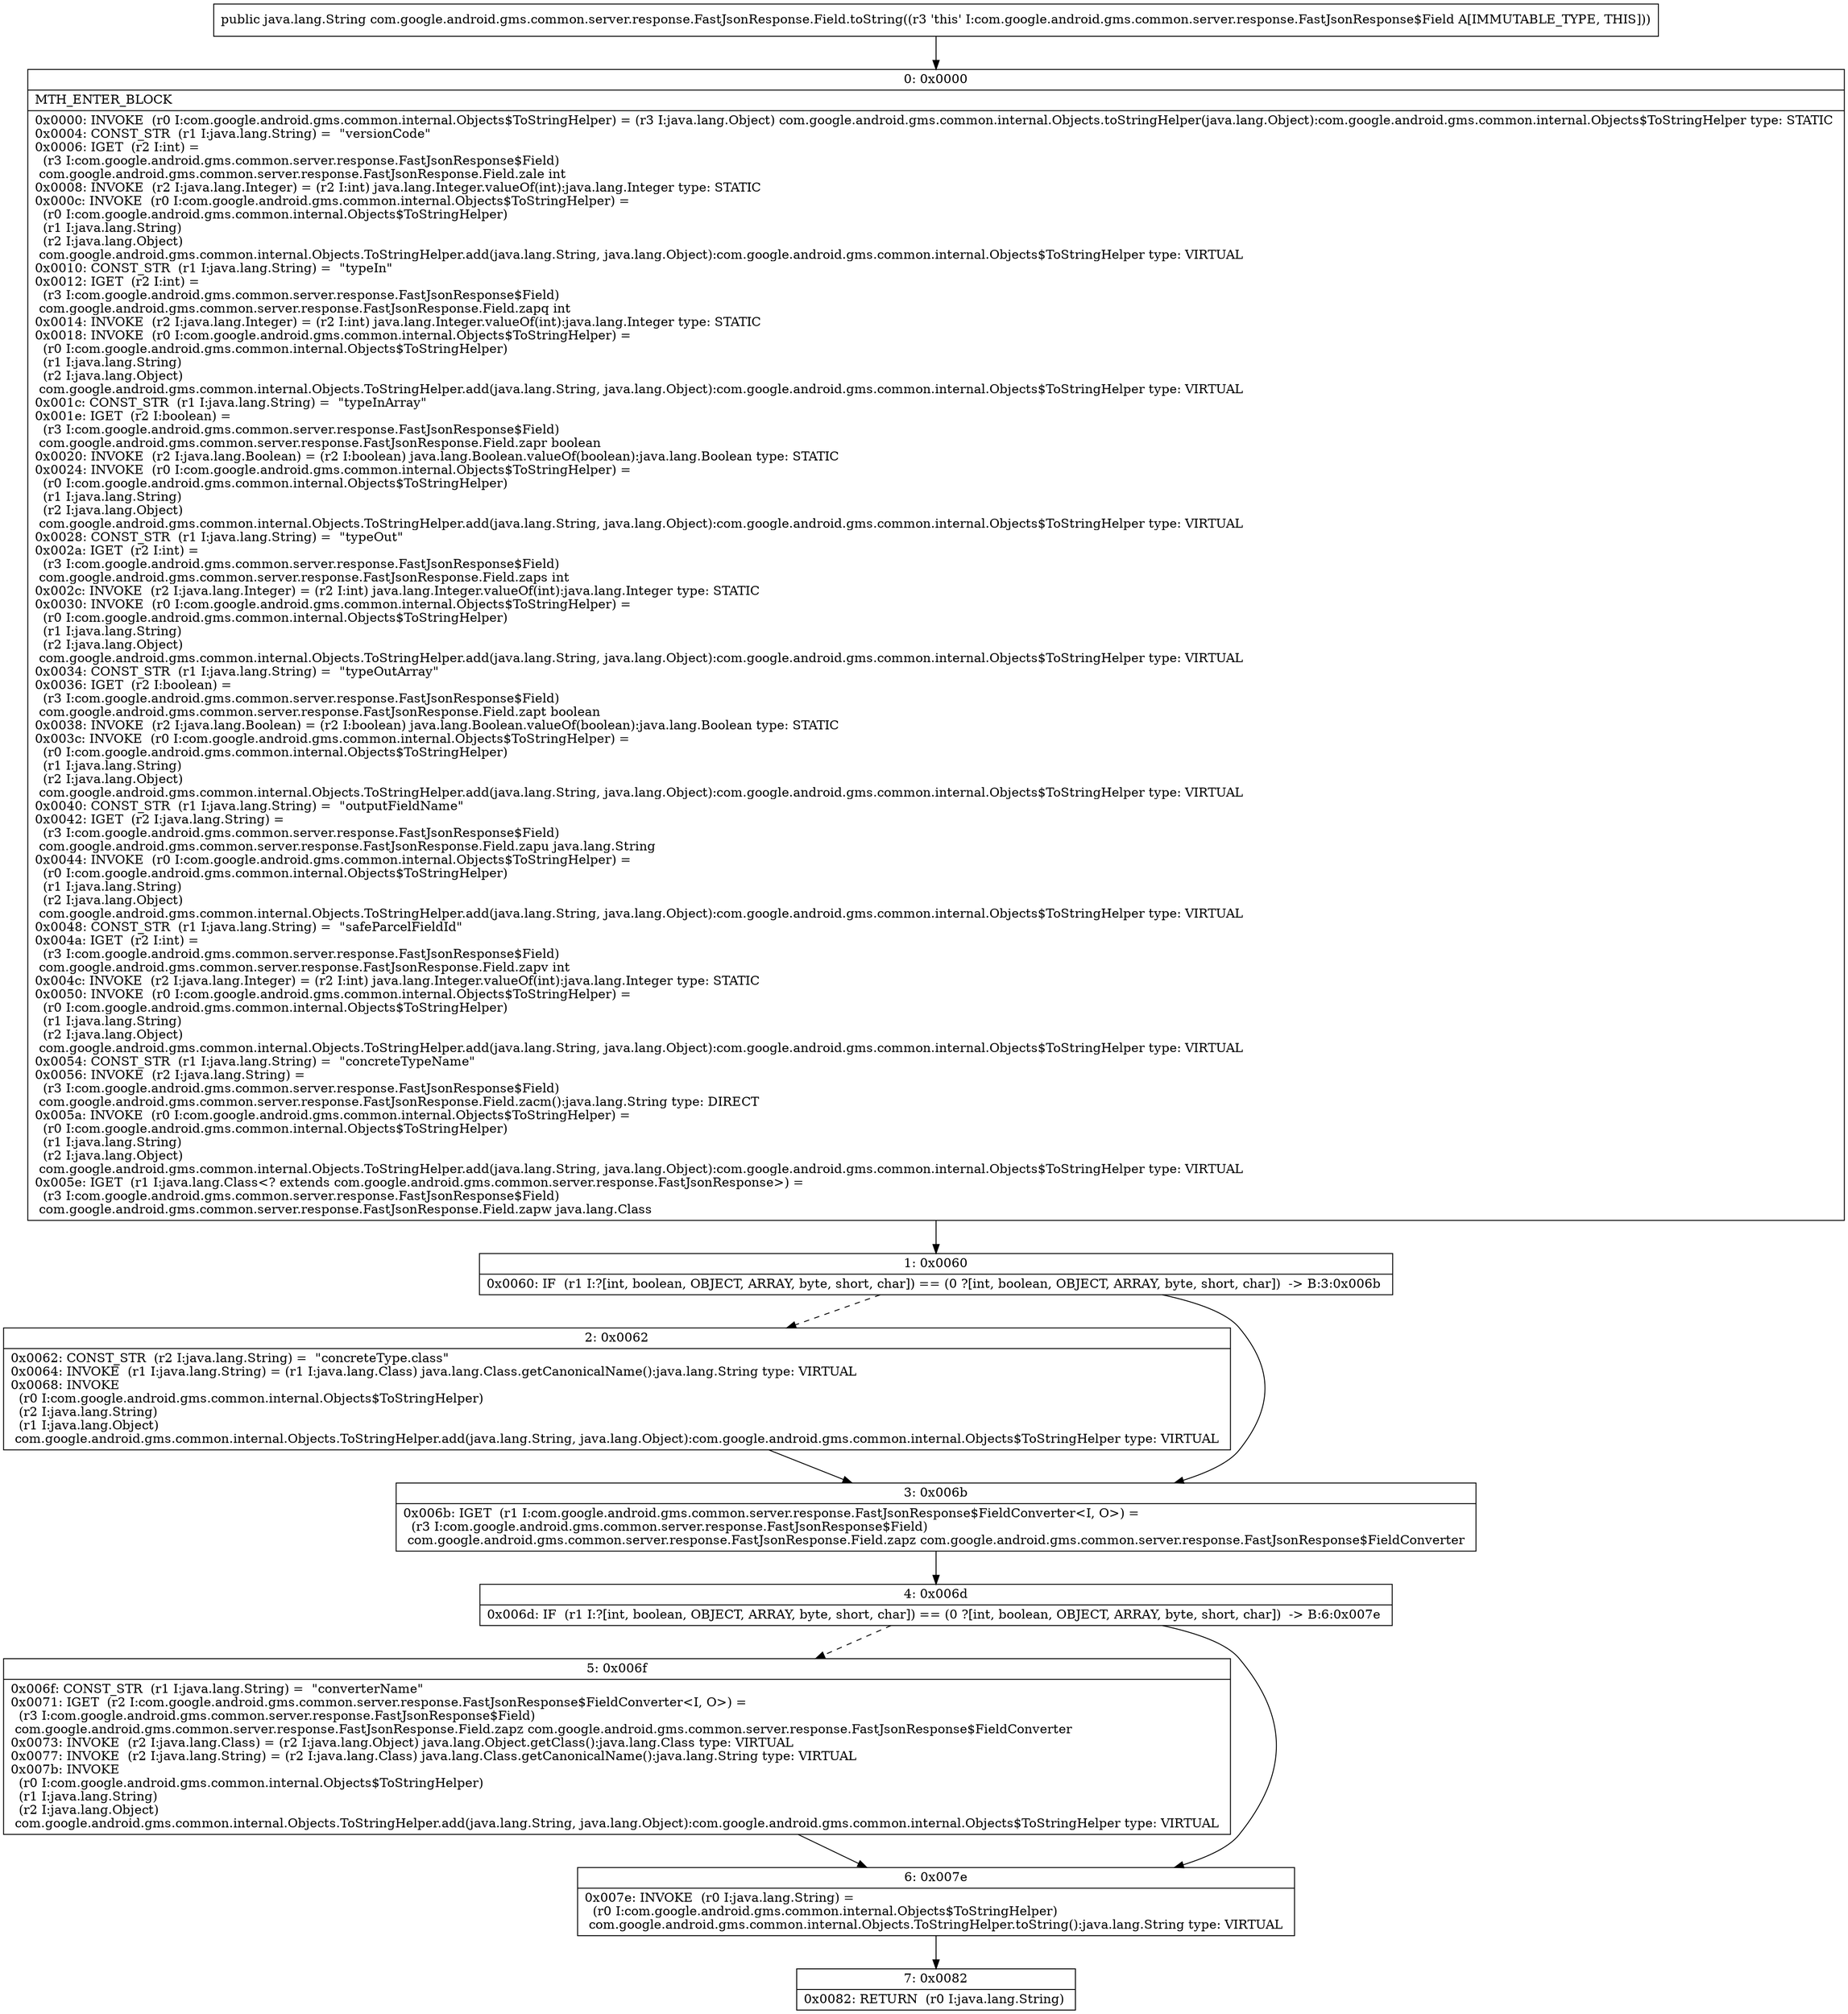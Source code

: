 digraph "CFG forcom.google.android.gms.common.server.response.FastJsonResponse.Field.toString()Ljava\/lang\/String;" {
Node_0 [shape=record,label="{0\:\ 0x0000|MTH_ENTER_BLOCK\l|0x0000: INVOKE  (r0 I:com.google.android.gms.common.internal.Objects$ToStringHelper) = (r3 I:java.lang.Object) com.google.android.gms.common.internal.Objects.toStringHelper(java.lang.Object):com.google.android.gms.common.internal.Objects$ToStringHelper type: STATIC \l0x0004: CONST_STR  (r1 I:java.lang.String) =  \"versionCode\" \l0x0006: IGET  (r2 I:int) = \l  (r3 I:com.google.android.gms.common.server.response.FastJsonResponse$Field)\l com.google.android.gms.common.server.response.FastJsonResponse.Field.zale int \l0x0008: INVOKE  (r2 I:java.lang.Integer) = (r2 I:int) java.lang.Integer.valueOf(int):java.lang.Integer type: STATIC \l0x000c: INVOKE  (r0 I:com.google.android.gms.common.internal.Objects$ToStringHelper) = \l  (r0 I:com.google.android.gms.common.internal.Objects$ToStringHelper)\l  (r1 I:java.lang.String)\l  (r2 I:java.lang.Object)\l com.google.android.gms.common.internal.Objects.ToStringHelper.add(java.lang.String, java.lang.Object):com.google.android.gms.common.internal.Objects$ToStringHelper type: VIRTUAL \l0x0010: CONST_STR  (r1 I:java.lang.String) =  \"typeIn\" \l0x0012: IGET  (r2 I:int) = \l  (r3 I:com.google.android.gms.common.server.response.FastJsonResponse$Field)\l com.google.android.gms.common.server.response.FastJsonResponse.Field.zapq int \l0x0014: INVOKE  (r2 I:java.lang.Integer) = (r2 I:int) java.lang.Integer.valueOf(int):java.lang.Integer type: STATIC \l0x0018: INVOKE  (r0 I:com.google.android.gms.common.internal.Objects$ToStringHelper) = \l  (r0 I:com.google.android.gms.common.internal.Objects$ToStringHelper)\l  (r1 I:java.lang.String)\l  (r2 I:java.lang.Object)\l com.google.android.gms.common.internal.Objects.ToStringHelper.add(java.lang.String, java.lang.Object):com.google.android.gms.common.internal.Objects$ToStringHelper type: VIRTUAL \l0x001c: CONST_STR  (r1 I:java.lang.String) =  \"typeInArray\" \l0x001e: IGET  (r2 I:boolean) = \l  (r3 I:com.google.android.gms.common.server.response.FastJsonResponse$Field)\l com.google.android.gms.common.server.response.FastJsonResponse.Field.zapr boolean \l0x0020: INVOKE  (r2 I:java.lang.Boolean) = (r2 I:boolean) java.lang.Boolean.valueOf(boolean):java.lang.Boolean type: STATIC \l0x0024: INVOKE  (r0 I:com.google.android.gms.common.internal.Objects$ToStringHelper) = \l  (r0 I:com.google.android.gms.common.internal.Objects$ToStringHelper)\l  (r1 I:java.lang.String)\l  (r2 I:java.lang.Object)\l com.google.android.gms.common.internal.Objects.ToStringHelper.add(java.lang.String, java.lang.Object):com.google.android.gms.common.internal.Objects$ToStringHelper type: VIRTUAL \l0x0028: CONST_STR  (r1 I:java.lang.String) =  \"typeOut\" \l0x002a: IGET  (r2 I:int) = \l  (r3 I:com.google.android.gms.common.server.response.FastJsonResponse$Field)\l com.google.android.gms.common.server.response.FastJsonResponse.Field.zaps int \l0x002c: INVOKE  (r2 I:java.lang.Integer) = (r2 I:int) java.lang.Integer.valueOf(int):java.lang.Integer type: STATIC \l0x0030: INVOKE  (r0 I:com.google.android.gms.common.internal.Objects$ToStringHelper) = \l  (r0 I:com.google.android.gms.common.internal.Objects$ToStringHelper)\l  (r1 I:java.lang.String)\l  (r2 I:java.lang.Object)\l com.google.android.gms.common.internal.Objects.ToStringHelper.add(java.lang.String, java.lang.Object):com.google.android.gms.common.internal.Objects$ToStringHelper type: VIRTUAL \l0x0034: CONST_STR  (r1 I:java.lang.String) =  \"typeOutArray\" \l0x0036: IGET  (r2 I:boolean) = \l  (r3 I:com.google.android.gms.common.server.response.FastJsonResponse$Field)\l com.google.android.gms.common.server.response.FastJsonResponse.Field.zapt boolean \l0x0038: INVOKE  (r2 I:java.lang.Boolean) = (r2 I:boolean) java.lang.Boolean.valueOf(boolean):java.lang.Boolean type: STATIC \l0x003c: INVOKE  (r0 I:com.google.android.gms.common.internal.Objects$ToStringHelper) = \l  (r0 I:com.google.android.gms.common.internal.Objects$ToStringHelper)\l  (r1 I:java.lang.String)\l  (r2 I:java.lang.Object)\l com.google.android.gms.common.internal.Objects.ToStringHelper.add(java.lang.String, java.lang.Object):com.google.android.gms.common.internal.Objects$ToStringHelper type: VIRTUAL \l0x0040: CONST_STR  (r1 I:java.lang.String) =  \"outputFieldName\" \l0x0042: IGET  (r2 I:java.lang.String) = \l  (r3 I:com.google.android.gms.common.server.response.FastJsonResponse$Field)\l com.google.android.gms.common.server.response.FastJsonResponse.Field.zapu java.lang.String \l0x0044: INVOKE  (r0 I:com.google.android.gms.common.internal.Objects$ToStringHelper) = \l  (r0 I:com.google.android.gms.common.internal.Objects$ToStringHelper)\l  (r1 I:java.lang.String)\l  (r2 I:java.lang.Object)\l com.google.android.gms.common.internal.Objects.ToStringHelper.add(java.lang.String, java.lang.Object):com.google.android.gms.common.internal.Objects$ToStringHelper type: VIRTUAL \l0x0048: CONST_STR  (r1 I:java.lang.String) =  \"safeParcelFieldId\" \l0x004a: IGET  (r2 I:int) = \l  (r3 I:com.google.android.gms.common.server.response.FastJsonResponse$Field)\l com.google.android.gms.common.server.response.FastJsonResponse.Field.zapv int \l0x004c: INVOKE  (r2 I:java.lang.Integer) = (r2 I:int) java.lang.Integer.valueOf(int):java.lang.Integer type: STATIC \l0x0050: INVOKE  (r0 I:com.google.android.gms.common.internal.Objects$ToStringHelper) = \l  (r0 I:com.google.android.gms.common.internal.Objects$ToStringHelper)\l  (r1 I:java.lang.String)\l  (r2 I:java.lang.Object)\l com.google.android.gms.common.internal.Objects.ToStringHelper.add(java.lang.String, java.lang.Object):com.google.android.gms.common.internal.Objects$ToStringHelper type: VIRTUAL \l0x0054: CONST_STR  (r1 I:java.lang.String) =  \"concreteTypeName\" \l0x0056: INVOKE  (r2 I:java.lang.String) = \l  (r3 I:com.google.android.gms.common.server.response.FastJsonResponse$Field)\l com.google.android.gms.common.server.response.FastJsonResponse.Field.zacm():java.lang.String type: DIRECT \l0x005a: INVOKE  (r0 I:com.google.android.gms.common.internal.Objects$ToStringHelper) = \l  (r0 I:com.google.android.gms.common.internal.Objects$ToStringHelper)\l  (r1 I:java.lang.String)\l  (r2 I:java.lang.Object)\l com.google.android.gms.common.internal.Objects.ToStringHelper.add(java.lang.String, java.lang.Object):com.google.android.gms.common.internal.Objects$ToStringHelper type: VIRTUAL \l0x005e: IGET  (r1 I:java.lang.Class\<? extends com.google.android.gms.common.server.response.FastJsonResponse\>) = \l  (r3 I:com.google.android.gms.common.server.response.FastJsonResponse$Field)\l com.google.android.gms.common.server.response.FastJsonResponse.Field.zapw java.lang.Class \l}"];
Node_1 [shape=record,label="{1\:\ 0x0060|0x0060: IF  (r1 I:?[int, boolean, OBJECT, ARRAY, byte, short, char]) == (0 ?[int, boolean, OBJECT, ARRAY, byte, short, char])  \-\> B:3:0x006b \l}"];
Node_2 [shape=record,label="{2\:\ 0x0062|0x0062: CONST_STR  (r2 I:java.lang.String) =  \"concreteType.class\" \l0x0064: INVOKE  (r1 I:java.lang.String) = (r1 I:java.lang.Class) java.lang.Class.getCanonicalName():java.lang.String type: VIRTUAL \l0x0068: INVOKE  \l  (r0 I:com.google.android.gms.common.internal.Objects$ToStringHelper)\l  (r2 I:java.lang.String)\l  (r1 I:java.lang.Object)\l com.google.android.gms.common.internal.Objects.ToStringHelper.add(java.lang.String, java.lang.Object):com.google.android.gms.common.internal.Objects$ToStringHelper type: VIRTUAL \l}"];
Node_3 [shape=record,label="{3\:\ 0x006b|0x006b: IGET  (r1 I:com.google.android.gms.common.server.response.FastJsonResponse$FieldConverter\<I, O\>) = \l  (r3 I:com.google.android.gms.common.server.response.FastJsonResponse$Field)\l com.google.android.gms.common.server.response.FastJsonResponse.Field.zapz com.google.android.gms.common.server.response.FastJsonResponse$FieldConverter \l}"];
Node_4 [shape=record,label="{4\:\ 0x006d|0x006d: IF  (r1 I:?[int, boolean, OBJECT, ARRAY, byte, short, char]) == (0 ?[int, boolean, OBJECT, ARRAY, byte, short, char])  \-\> B:6:0x007e \l}"];
Node_5 [shape=record,label="{5\:\ 0x006f|0x006f: CONST_STR  (r1 I:java.lang.String) =  \"converterName\" \l0x0071: IGET  (r2 I:com.google.android.gms.common.server.response.FastJsonResponse$FieldConverter\<I, O\>) = \l  (r3 I:com.google.android.gms.common.server.response.FastJsonResponse$Field)\l com.google.android.gms.common.server.response.FastJsonResponse.Field.zapz com.google.android.gms.common.server.response.FastJsonResponse$FieldConverter \l0x0073: INVOKE  (r2 I:java.lang.Class) = (r2 I:java.lang.Object) java.lang.Object.getClass():java.lang.Class type: VIRTUAL \l0x0077: INVOKE  (r2 I:java.lang.String) = (r2 I:java.lang.Class) java.lang.Class.getCanonicalName():java.lang.String type: VIRTUAL \l0x007b: INVOKE  \l  (r0 I:com.google.android.gms.common.internal.Objects$ToStringHelper)\l  (r1 I:java.lang.String)\l  (r2 I:java.lang.Object)\l com.google.android.gms.common.internal.Objects.ToStringHelper.add(java.lang.String, java.lang.Object):com.google.android.gms.common.internal.Objects$ToStringHelper type: VIRTUAL \l}"];
Node_6 [shape=record,label="{6\:\ 0x007e|0x007e: INVOKE  (r0 I:java.lang.String) = \l  (r0 I:com.google.android.gms.common.internal.Objects$ToStringHelper)\l com.google.android.gms.common.internal.Objects.ToStringHelper.toString():java.lang.String type: VIRTUAL \l}"];
Node_7 [shape=record,label="{7\:\ 0x0082|0x0082: RETURN  (r0 I:java.lang.String) \l}"];
MethodNode[shape=record,label="{public java.lang.String com.google.android.gms.common.server.response.FastJsonResponse.Field.toString((r3 'this' I:com.google.android.gms.common.server.response.FastJsonResponse$Field A[IMMUTABLE_TYPE, THIS])) }"];
MethodNode -> Node_0;
Node_0 -> Node_1;
Node_1 -> Node_2[style=dashed];
Node_1 -> Node_3;
Node_2 -> Node_3;
Node_3 -> Node_4;
Node_4 -> Node_5[style=dashed];
Node_4 -> Node_6;
Node_5 -> Node_6;
Node_6 -> Node_7;
}

